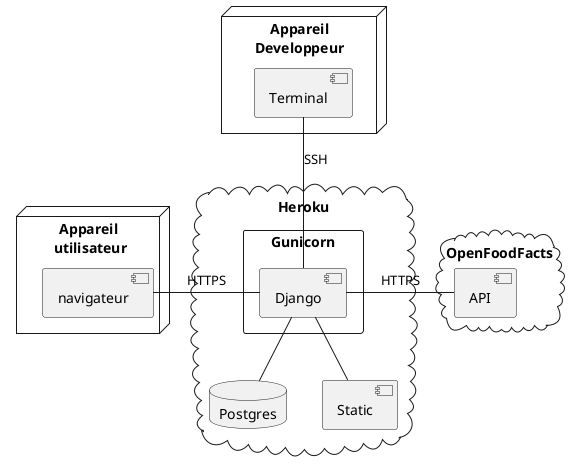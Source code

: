 @startuml 04_deployment

node "Appareil\n utilisateur"{
    component navigateur
}

node "Appareil\nDeveloppeur"{
    component Terminal
}

cloud Heroku{
    ' left to right direction
    database Postgres
    rectangle Gunicorn{
        component Django
    }
    component Static
}

Django -- Postgres
Django -- Static

cloud OpenFoodFacts{
    component API
}

navigateur - Django : "HTTPS"
Terminal -- Django : "SSH"
Django - API : "HTTPS"

@enduml